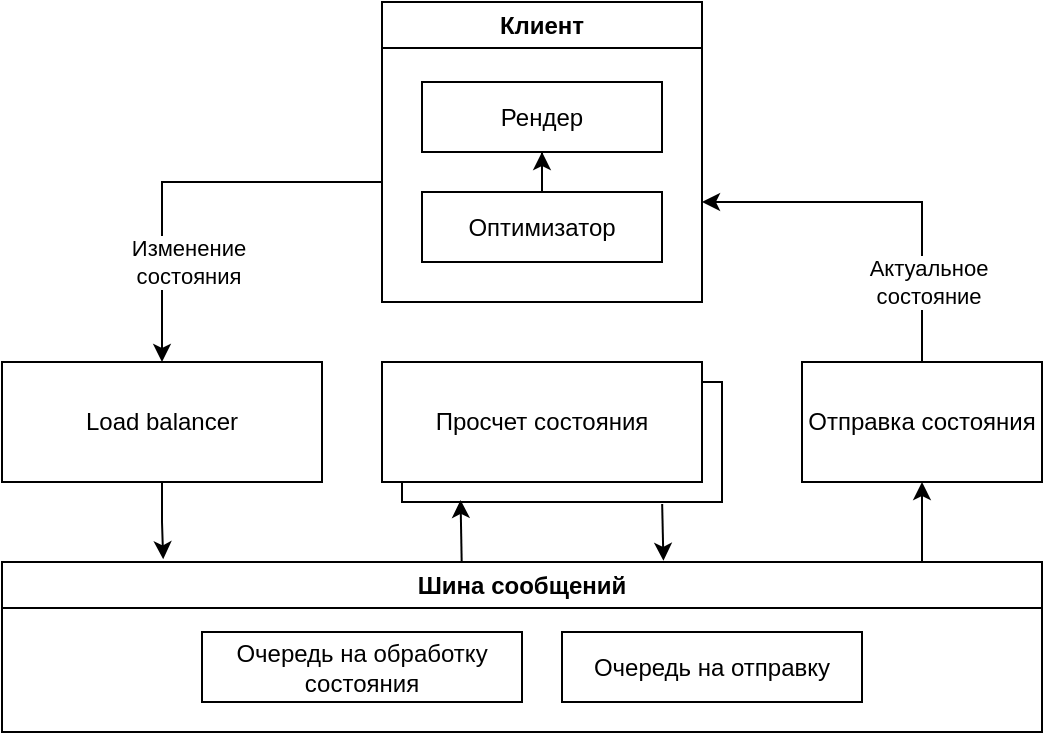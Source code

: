 <mxfile version="20.8.23" type="github">
  <diagram name="Страница 1" id="cHg1xsSfFfxs4tMhdqB8">
    <mxGraphModel dx="989" dy="654" grid="1" gridSize="10" guides="1" tooltips="1" connect="1" arrows="1" fold="1" page="1" pageScale="1" pageWidth="1169" pageHeight="827" math="0" shadow="0">
      <root>
        <mxCell id="0" />
        <mxCell id="1" parent="0" />
        <mxCell id="NdkZ7NG9v4w4pcFVTmxC-12" value="" style="rounded=0;whiteSpace=wrap;html=1;" parent="1" vertex="1">
          <mxGeometry x="610" y="320" width="160" height="60" as="geometry" />
        </mxCell>
        <mxCell id="NdkZ7NG9v4w4pcFVTmxC-2" value="Просчет состояния" style="rounded=0;whiteSpace=wrap;html=1;" parent="1" vertex="1">
          <mxGeometry x="600" y="310" width="160" height="60" as="geometry" />
        </mxCell>
        <mxCell id="NdkZ7NG9v4w4pcFVTmxC-4" value="Отправка состояния" style="rounded=0;whiteSpace=wrap;html=1;" parent="1" vertex="1">
          <mxGeometry x="810" y="310" width="120" height="60" as="geometry" />
        </mxCell>
        <mxCell id="UsyGeMgkiecDtRh9sY03-10" style="edgeStyle=orthogonalEdgeStyle;rounded=0;orthogonalLoop=1;jettySize=auto;html=1;" edge="1" parent="1" source="NdkZ7NG9v4w4pcFVTmxC-4">
          <mxGeometry relative="1" as="geometry">
            <mxPoint x="680" y="451" as="sourcePoint" />
            <mxPoint x="760" y="230" as="targetPoint" />
            <Array as="points">
              <mxPoint x="870" y="230" />
            </Array>
          </mxGeometry>
        </mxCell>
        <mxCell id="UsyGeMgkiecDtRh9sY03-11" value="Актуальное &lt;br&gt;состояние" style="edgeLabel;html=1;align=center;verticalAlign=middle;resizable=0;points=[];" vertex="1" connectable="0" parent="UsyGeMgkiecDtRh9sY03-10">
          <mxGeometry x="-0.075" y="-1" relative="1" as="geometry">
            <mxPoint x="11" y="41" as="offset" />
          </mxGeometry>
        </mxCell>
        <mxCell id="UsyGeMgkiecDtRh9sY03-40" style="edgeStyle=orthogonalEdgeStyle;rounded=0;orthogonalLoop=1;jettySize=auto;html=1;entryX=0.155;entryY=-0.016;entryDx=0;entryDy=0;entryPerimeter=0;" edge="1" parent="1" source="NdkZ7NG9v4w4pcFVTmxC-6" target="UsyGeMgkiecDtRh9sY03-30">
          <mxGeometry relative="1" as="geometry" />
        </mxCell>
        <mxCell id="NdkZ7NG9v4w4pcFVTmxC-6" value="Load balancer" style="rounded=0;whiteSpace=wrap;html=1;" parent="1" vertex="1">
          <mxGeometry x="410" y="310" width="160" height="60" as="geometry" />
        </mxCell>
        <mxCell id="UsyGeMgkiecDtRh9sY03-22" style="edgeStyle=orthogonalEdgeStyle;rounded=0;orthogonalLoop=1;jettySize=auto;html=1;" edge="1" parent="1" source="UsyGeMgkiecDtRh9sY03-18" target="NdkZ7NG9v4w4pcFVTmxC-6">
          <mxGeometry relative="1" as="geometry">
            <Array as="points">
              <mxPoint x="490" y="220" />
            </Array>
          </mxGeometry>
        </mxCell>
        <mxCell id="UsyGeMgkiecDtRh9sY03-23" value="Изменение&lt;br&gt;состояния" style="edgeLabel;html=1;align=center;verticalAlign=middle;resizable=0;points=[];" vertex="1" connectable="0" parent="UsyGeMgkiecDtRh9sY03-22">
          <mxGeometry x="-0.028" y="2" relative="1" as="geometry">
            <mxPoint y="38" as="offset" />
          </mxGeometry>
        </mxCell>
        <mxCell id="UsyGeMgkiecDtRh9sY03-18" value="Клиент" style="swimlane;whiteSpace=wrap;html=1;" vertex="1" parent="1">
          <mxGeometry x="600" y="130" width="160" height="150" as="geometry" />
        </mxCell>
        <mxCell id="UsyGeMgkiecDtRh9sY03-19" value="Рендер" style="rounded=0;whiteSpace=wrap;html=1;" vertex="1" parent="UsyGeMgkiecDtRh9sY03-18">
          <mxGeometry x="20" y="40" width="120" height="35" as="geometry" />
        </mxCell>
        <mxCell id="UsyGeMgkiecDtRh9sY03-21" value="Оптимизатор" style="rounded=0;whiteSpace=wrap;html=1;" vertex="1" parent="UsyGeMgkiecDtRh9sY03-18">
          <mxGeometry x="20" y="95" width="120" height="35" as="geometry" />
        </mxCell>
        <mxCell id="UsyGeMgkiecDtRh9sY03-20" style="edgeStyle=orthogonalEdgeStyle;rounded=0;orthogonalLoop=1;jettySize=auto;html=1;entryX=0.5;entryY=1;entryDx=0;entryDy=0;" edge="1" parent="UsyGeMgkiecDtRh9sY03-18" source="UsyGeMgkiecDtRh9sY03-21" target="UsyGeMgkiecDtRh9sY03-19">
          <mxGeometry relative="1" as="geometry" />
        </mxCell>
        <mxCell id="UsyGeMgkiecDtRh9sY03-30" value="Шина сообщений" style="swimlane;whiteSpace=wrap;html=1;" vertex="1" parent="1">
          <mxGeometry x="410" y="410" width="520" height="85" as="geometry" />
        </mxCell>
        <mxCell id="UsyGeMgkiecDtRh9sY03-31" value="Очередь на обработку состояния" style="rounded=0;whiteSpace=wrap;html=1;" vertex="1" parent="UsyGeMgkiecDtRh9sY03-30">
          <mxGeometry x="100" y="35" width="160" height="35" as="geometry" />
        </mxCell>
        <mxCell id="UsyGeMgkiecDtRh9sY03-32" value="Очередь на отправку" style="rounded=0;whiteSpace=wrap;html=1;" vertex="1" parent="UsyGeMgkiecDtRh9sY03-30">
          <mxGeometry x="280" y="35" width="150" height="35" as="geometry" />
        </mxCell>
        <mxCell id="UsyGeMgkiecDtRh9sY03-39" value="" style="endArrow=classic;html=1;rounded=0;entryX=0.5;entryY=1;entryDx=0;entryDy=0;" edge="1" parent="1" target="NdkZ7NG9v4w4pcFVTmxC-4">
          <mxGeometry width="50" height="50" relative="1" as="geometry">
            <mxPoint x="870" y="410" as="sourcePoint" />
            <mxPoint x="720" y="350" as="targetPoint" />
          </mxGeometry>
        </mxCell>
        <mxCell id="UsyGeMgkiecDtRh9sY03-43" value="" style="endArrow=classic;html=1;rounded=0;exitX=0.442;exitY=0;exitDx=0;exitDy=0;exitPerimeter=0;entryX=0.183;entryY=0.983;entryDx=0;entryDy=0;entryPerimeter=0;" edge="1" parent="1" source="UsyGeMgkiecDtRh9sY03-30" target="NdkZ7NG9v4w4pcFVTmxC-12">
          <mxGeometry width="50" height="50" relative="1" as="geometry">
            <mxPoint x="580" y="390" as="sourcePoint" />
            <mxPoint x="630" y="340" as="targetPoint" />
          </mxGeometry>
        </mxCell>
        <mxCell id="UsyGeMgkiecDtRh9sY03-44" value="" style="endArrow=classic;html=1;rounded=0;exitX=0.813;exitY=1.017;exitDx=0;exitDy=0;exitPerimeter=0;entryX=0.636;entryY=-0.007;entryDx=0;entryDy=0;entryPerimeter=0;" edge="1" parent="1" source="NdkZ7NG9v4w4pcFVTmxC-12" target="UsyGeMgkiecDtRh9sY03-30">
          <mxGeometry width="50" height="50" relative="1" as="geometry">
            <mxPoint x="650" y="450" as="sourcePoint" />
            <mxPoint x="649" y="389" as="targetPoint" />
          </mxGeometry>
        </mxCell>
      </root>
    </mxGraphModel>
  </diagram>
</mxfile>
